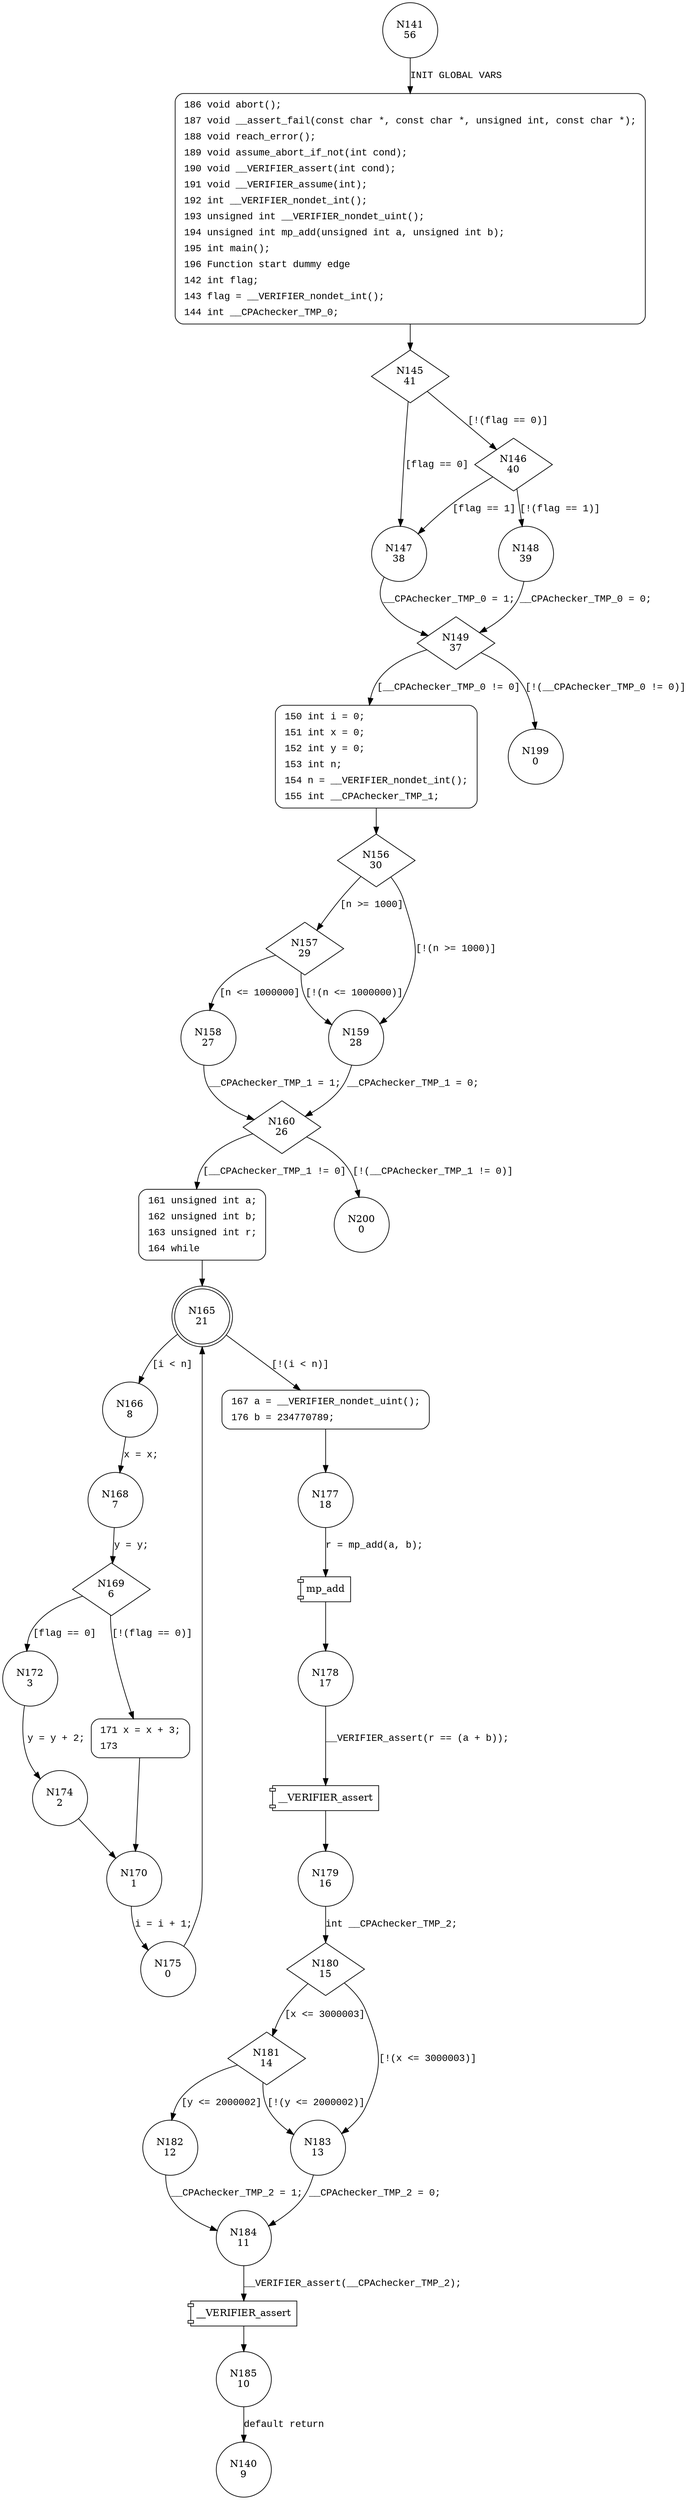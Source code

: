 digraph main {
141 [shape="circle" label="N141\n56"]
186 [shape="circle" label="N186\n55"]
145 [shape="diamond" label="N145\n41"]
147 [shape="circle" label="N147\n38"]
146 [shape="diamond" label="N146\n40"]
148 [shape="circle" label="N148\n39"]
149 [shape="diamond" label="N149\n37"]
150 [shape="circle" label="N150\n36"]
199 [shape="circle" label="N199\n0"]
156 [shape="diamond" label="N156\n30"]
157 [shape="diamond" label="N157\n29"]
159 [shape="circle" label="N159\n28"]
160 [shape="diamond" label="N160\n26"]
161 [shape="circle" label="N161\n25"]
200 [shape="circle" label="N200\n0"]
165 [shape="doublecircle" label="N165\n21"]
166 [shape="circle" label="N166\n8"]
167 [shape="circle" label="N167\n20"]
177 [shape="circle" label="N177\n18"]
178 [shape="circle" label="N178\n17"]
179 [shape="circle" label="N179\n16"]
180 [shape="diamond" label="N180\n15"]
181 [shape="diamond" label="N181\n14"]
183 [shape="circle" label="N183\n13"]
184 [shape="circle" label="N184\n11"]
185 [shape="circle" label="N185\n10"]
182 [shape="circle" label="N182\n12"]
168 [shape="circle" label="N168\n7"]
169 [shape="diamond" label="N169\n6"]
172 [shape="circle" label="N172\n3"]
171 [shape="circle" label="N171\n5"]
170 [shape="circle" label="N170\n1"]
175 [shape="circle" label="N175\n0"]
174 [shape="circle" label="N174\n2"]
158 [shape="circle" label="N158\n27"]
140 [shape="circle" label="N140\n9"]
186 [style="filled,bold" penwidth="1" fillcolor="white" fontname="Courier New" shape="Mrecord" label=<<table border="0" cellborder="0" cellpadding="3" bgcolor="white"><tr><td align="right">186</td><td align="left">void abort();</td></tr><tr><td align="right">187</td><td align="left">void __assert_fail(const char *, const char *, unsigned int, const char *);</td></tr><tr><td align="right">188</td><td align="left">void reach_error();</td></tr><tr><td align="right">189</td><td align="left">void assume_abort_if_not(int cond);</td></tr><tr><td align="right">190</td><td align="left">void __VERIFIER_assert(int cond);</td></tr><tr><td align="right">191</td><td align="left">void __VERIFIER_assume(int);</td></tr><tr><td align="right">192</td><td align="left">int __VERIFIER_nondet_int();</td></tr><tr><td align="right">193</td><td align="left">unsigned int __VERIFIER_nondet_uint();</td></tr><tr><td align="right">194</td><td align="left">unsigned int mp_add(unsigned int a, unsigned int b);</td></tr><tr><td align="right">195</td><td align="left">int main();</td></tr><tr><td align="right">196</td><td align="left">Function start dummy edge</td></tr><tr><td align="right">142</td><td align="left">int flag;</td></tr><tr><td align="right">143</td><td align="left">flag = __VERIFIER_nondet_int();</td></tr><tr><td align="right">144</td><td align="left">int __CPAchecker_TMP_0;</td></tr></table>>]
186 -> 145[label=""]
150 [style="filled,bold" penwidth="1" fillcolor="white" fontname="Courier New" shape="Mrecord" label=<<table border="0" cellborder="0" cellpadding="3" bgcolor="white"><tr><td align="right">150</td><td align="left">int i = 0;</td></tr><tr><td align="right">151</td><td align="left">int x = 0;</td></tr><tr><td align="right">152</td><td align="left">int y = 0;</td></tr><tr><td align="right">153</td><td align="left">int n;</td></tr><tr><td align="right">154</td><td align="left">n = __VERIFIER_nondet_int();</td></tr><tr><td align="right">155</td><td align="left">int __CPAchecker_TMP_1;</td></tr></table>>]
150 -> 156[label=""]
161 [style="filled,bold" penwidth="1" fillcolor="white" fontname="Courier New" shape="Mrecord" label=<<table border="0" cellborder="0" cellpadding="3" bgcolor="white"><tr><td align="right">161</td><td align="left">unsigned int a;</td></tr><tr><td align="right">162</td><td align="left">unsigned int b;</td></tr><tr><td align="right">163</td><td align="left">unsigned int r;</td></tr><tr><td align="right">164</td><td align="left">while</td></tr></table>>]
161 -> 165[label=""]
167 [style="filled,bold" penwidth="1" fillcolor="white" fontname="Courier New" shape="Mrecord" label=<<table border="0" cellborder="0" cellpadding="3" bgcolor="white"><tr><td align="right">167</td><td align="left">a = __VERIFIER_nondet_uint();</td></tr><tr><td align="right">176</td><td align="left">b = 234770789;</td></tr></table>>]
167 -> 177[label=""]
171 [style="filled,bold" penwidth="1" fillcolor="white" fontname="Courier New" shape="Mrecord" label=<<table border="0" cellborder="0" cellpadding="3" bgcolor="white"><tr><td align="right">171</td><td align="left">x = x + 3;</td></tr><tr><td align="right">173</td><td align="left"></td></tr></table>>]
171 -> 170[label=""]
141 -> 186 [label="INIT GLOBAL VARS" fontname="Courier New"]
145 -> 147 [label="[flag == 0]" fontname="Courier New"]
145 -> 146 [label="[!(flag == 0)]" fontname="Courier New"]
146 -> 147 [label="[flag == 1]" fontname="Courier New"]
146 -> 148 [label="[!(flag == 1)]" fontname="Courier New"]
149 -> 150 [label="[__CPAchecker_TMP_0 != 0]" fontname="Courier New"]
149 -> 199 [label="[!(__CPAchecker_TMP_0 != 0)]" fontname="Courier New"]
156 -> 157 [label="[n >= 1000]" fontname="Courier New"]
156 -> 159 [label="[!(n >= 1000)]" fontname="Courier New"]
159 -> 160 [label="__CPAchecker_TMP_1 = 0;" fontname="Courier New"]
160 -> 161 [label="[__CPAchecker_TMP_1 != 0]" fontname="Courier New"]
160 -> 200 [label="[!(__CPAchecker_TMP_1 != 0)]" fontname="Courier New"]
165 -> 166 [label="[i < n]" fontname="Courier New"]
165 -> 167 [label="[!(i < n)]" fontname="Courier New"]
100001 [shape="component" label="mp_add"]
177 -> 100001 [label="r = mp_add(a, b);" fontname="Courier New"]
100001 -> 178 [label="" fontname="Courier New"]
100002 [shape="component" label="__VERIFIER_assert"]
178 -> 100002 [label="__VERIFIER_assert(r == (a + b));" fontname="Courier New"]
100002 -> 179 [label="" fontname="Courier New"]
180 -> 181 [label="[x <= 3000003]" fontname="Courier New"]
180 -> 183 [label="[!(x <= 3000003)]" fontname="Courier New"]
183 -> 184 [label="__CPAchecker_TMP_2 = 0;" fontname="Courier New"]
100003 [shape="component" label="__VERIFIER_assert"]
184 -> 100003 [label="__VERIFIER_assert(__CPAchecker_TMP_2);" fontname="Courier New"]
100003 -> 185 [label="" fontname="Courier New"]
181 -> 182 [label="[y <= 2000002]" fontname="Courier New"]
181 -> 183 [label="[!(y <= 2000002)]" fontname="Courier New"]
166 -> 168 [label="x = x;" fontname="Courier New"]
169 -> 172 [label="[flag == 0]" fontname="Courier New"]
169 -> 171 [label="[!(flag == 0)]" fontname="Courier New"]
170 -> 175 [label="i = i + 1;" fontname="Courier New"]
172 -> 174 [label="y = y + 2;" fontname="Courier New"]
157 -> 158 [label="[n <= 1000000]" fontname="Courier New"]
157 -> 159 [label="[!(n <= 1000000)]" fontname="Courier New"]
147 -> 149 [label="__CPAchecker_TMP_0 = 1;" fontname="Courier New"]
148 -> 149 [label="__CPAchecker_TMP_0 = 0;" fontname="Courier New"]
179 -> 180 [label="int __CPAchecker_TMP_2;" fontname="Courier New"]
185 -> 140 [label="default return" fontname="Courier New"]
182 -> 184 [label="__CPAchecker_TMP_2 = 1;" fontname="Courier New"]
168 -> 169 [label="y = y;" fontname="Courier New"]
175 -> 165 [label="" fontname="Courier New"]
174 -> 170 [label="" fontname="Courier New"]
158 -> 160 [label="__CPAchecker_TMP_1 = 1;" fontname="Courier New"]
}